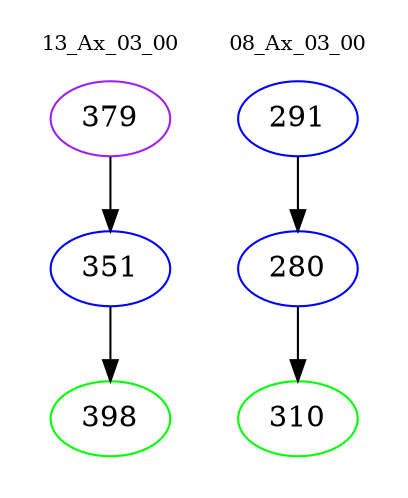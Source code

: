 digraph{
subgraph cluster_0 {
color = white
label = "13_Ax_03_00";
fontsize=10;
T0_379 [label="379", color="purple"]
T0_379 -> T0_351 [color="black"]
T0_351 [label="351", color="blue"]
T0_351 -> T0_398 [color="black"]
T0_398 [label="398", color="green"]
}
subgraph cluster_1 {
color = white
label = "08_Ax_03_00";
fontsize=10;
T1_291 [label="291", color="blue"]
T1_291 -> T1_280 [color="black"]
T1_280 [label="280", color="blue"]
T1_280 -> T1_310 [color="black"]
T1_310 [label="310", color="green"]
}
}
